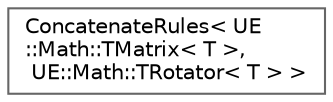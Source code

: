 digraph "Graphical Class Hierarchy"
{
 // INTERACTIVE_SVG=YES
 // LATEX_PDF_SIZE
  bgcolor="transparent";
  edge [fontname=Helvetica,fontsize=10,labelfontname=Helvetica,labelfontsize=10];
  node [fontname=Helvetica,fontsize=10,shape=box,height=0.2,width=0.4];
  rankdir="LR";
  Node0 [id="Node000000",label="ConcatenateRules\< UE\l::Math::TMatrix\< T \>,\l UE::Math::TRotator\< T \> \>",height=0.2,width=0.4,color="grey40", fillcolor="white", style="filled",URL="$d4/dcd/structConcatenateRules_3_01UE_1_1Math_1_1TMatrix_3_01T_01_4_00_01UE_1_1Math_1_1TRotator_3_01T_01_4_01_4.html",tooltip=" "];
}
